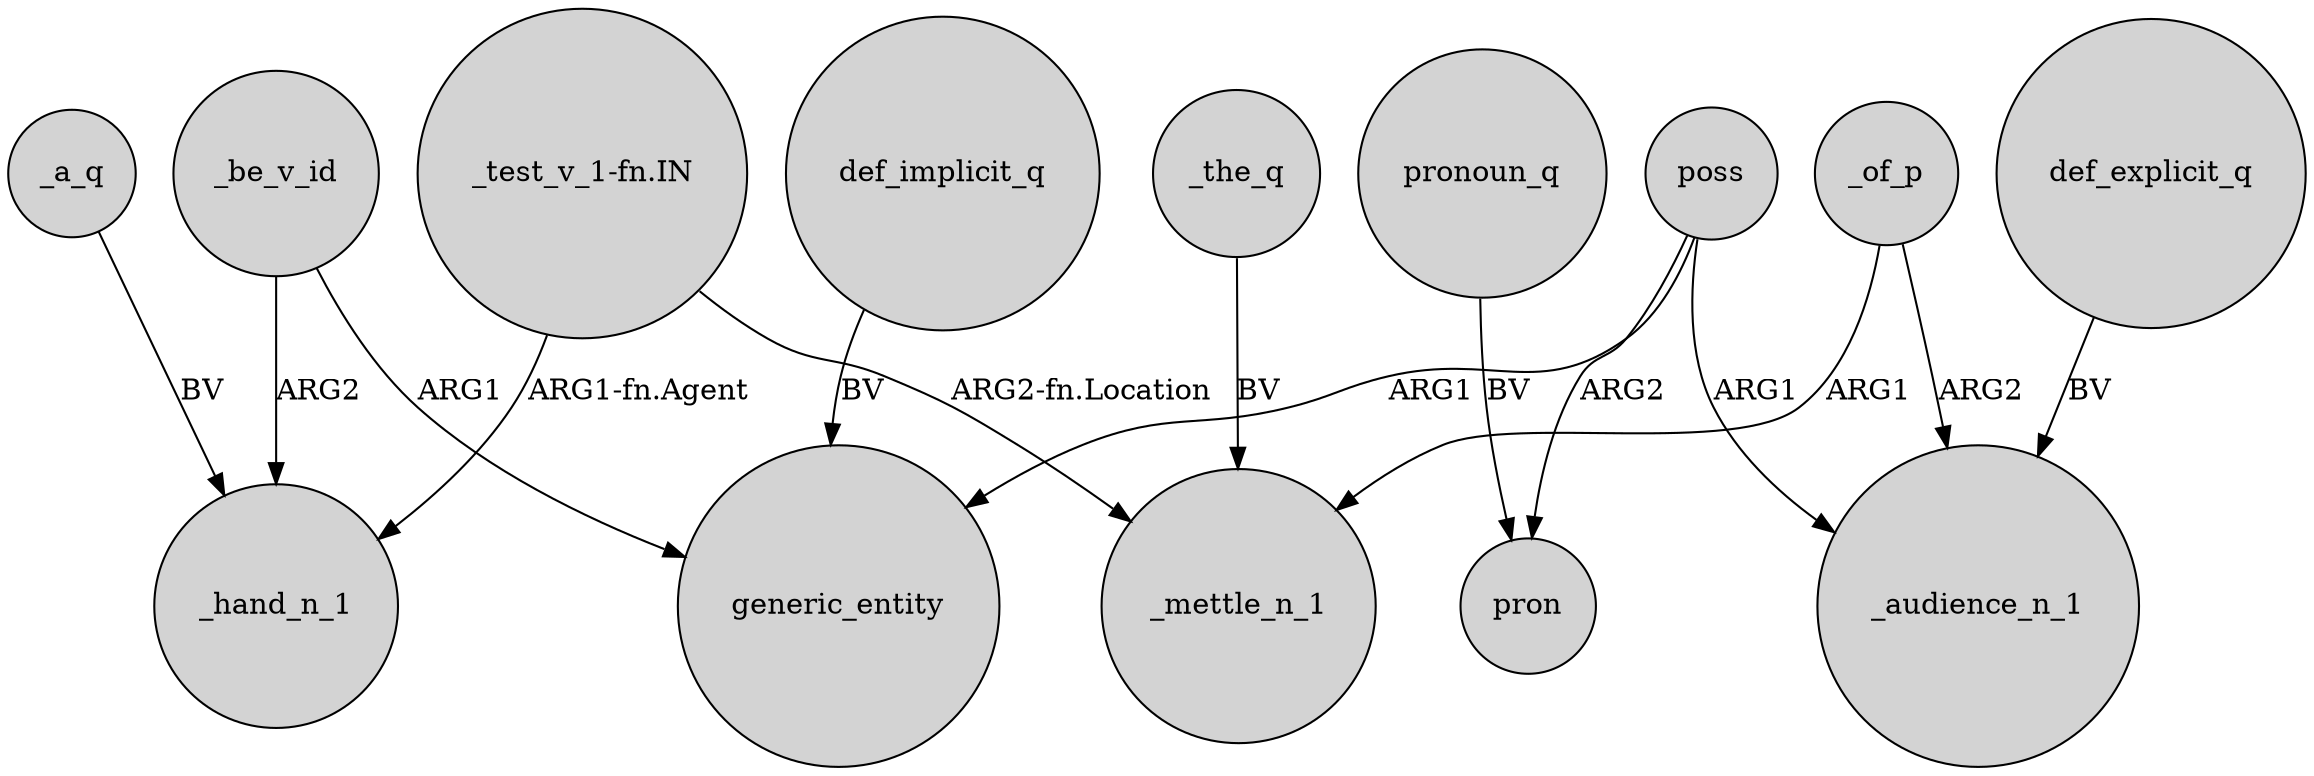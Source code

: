 digraph {
	node [shape=circle style=filled]
	"_test_v_1-fn.IN" -> _hand_n_1 [label="ARG1-fn.Agent"]
	poss -> _audience_n_1 [label=ARG1]
	poss -> generic_entity [label=ARG1]
	_be_v_id -> generic_entity [label=ARG1]
	poss -> pron [label=ARG2]
	def_implicit_q -> generic_entity [label=BV]
	_of_p -> _mettle_n_1 [label=ARG1]
	def_explicit_q -> _audience_n_1 [label=BV]
	_be_v_id -> _hand_n_1 [label=ARG2]
	_of_p -> _audience_n_1 [label=ARG2]
	_a_q -> _hand_n_1 [label=BV]
	_the_q -> _mettle_n_1 [label=BV]
	"_test_v_1-fn.IN" -> _mettle_n_1 [label="ARG2-fn.Location"]
	pronoun_q -> pron [label=BV]
}
